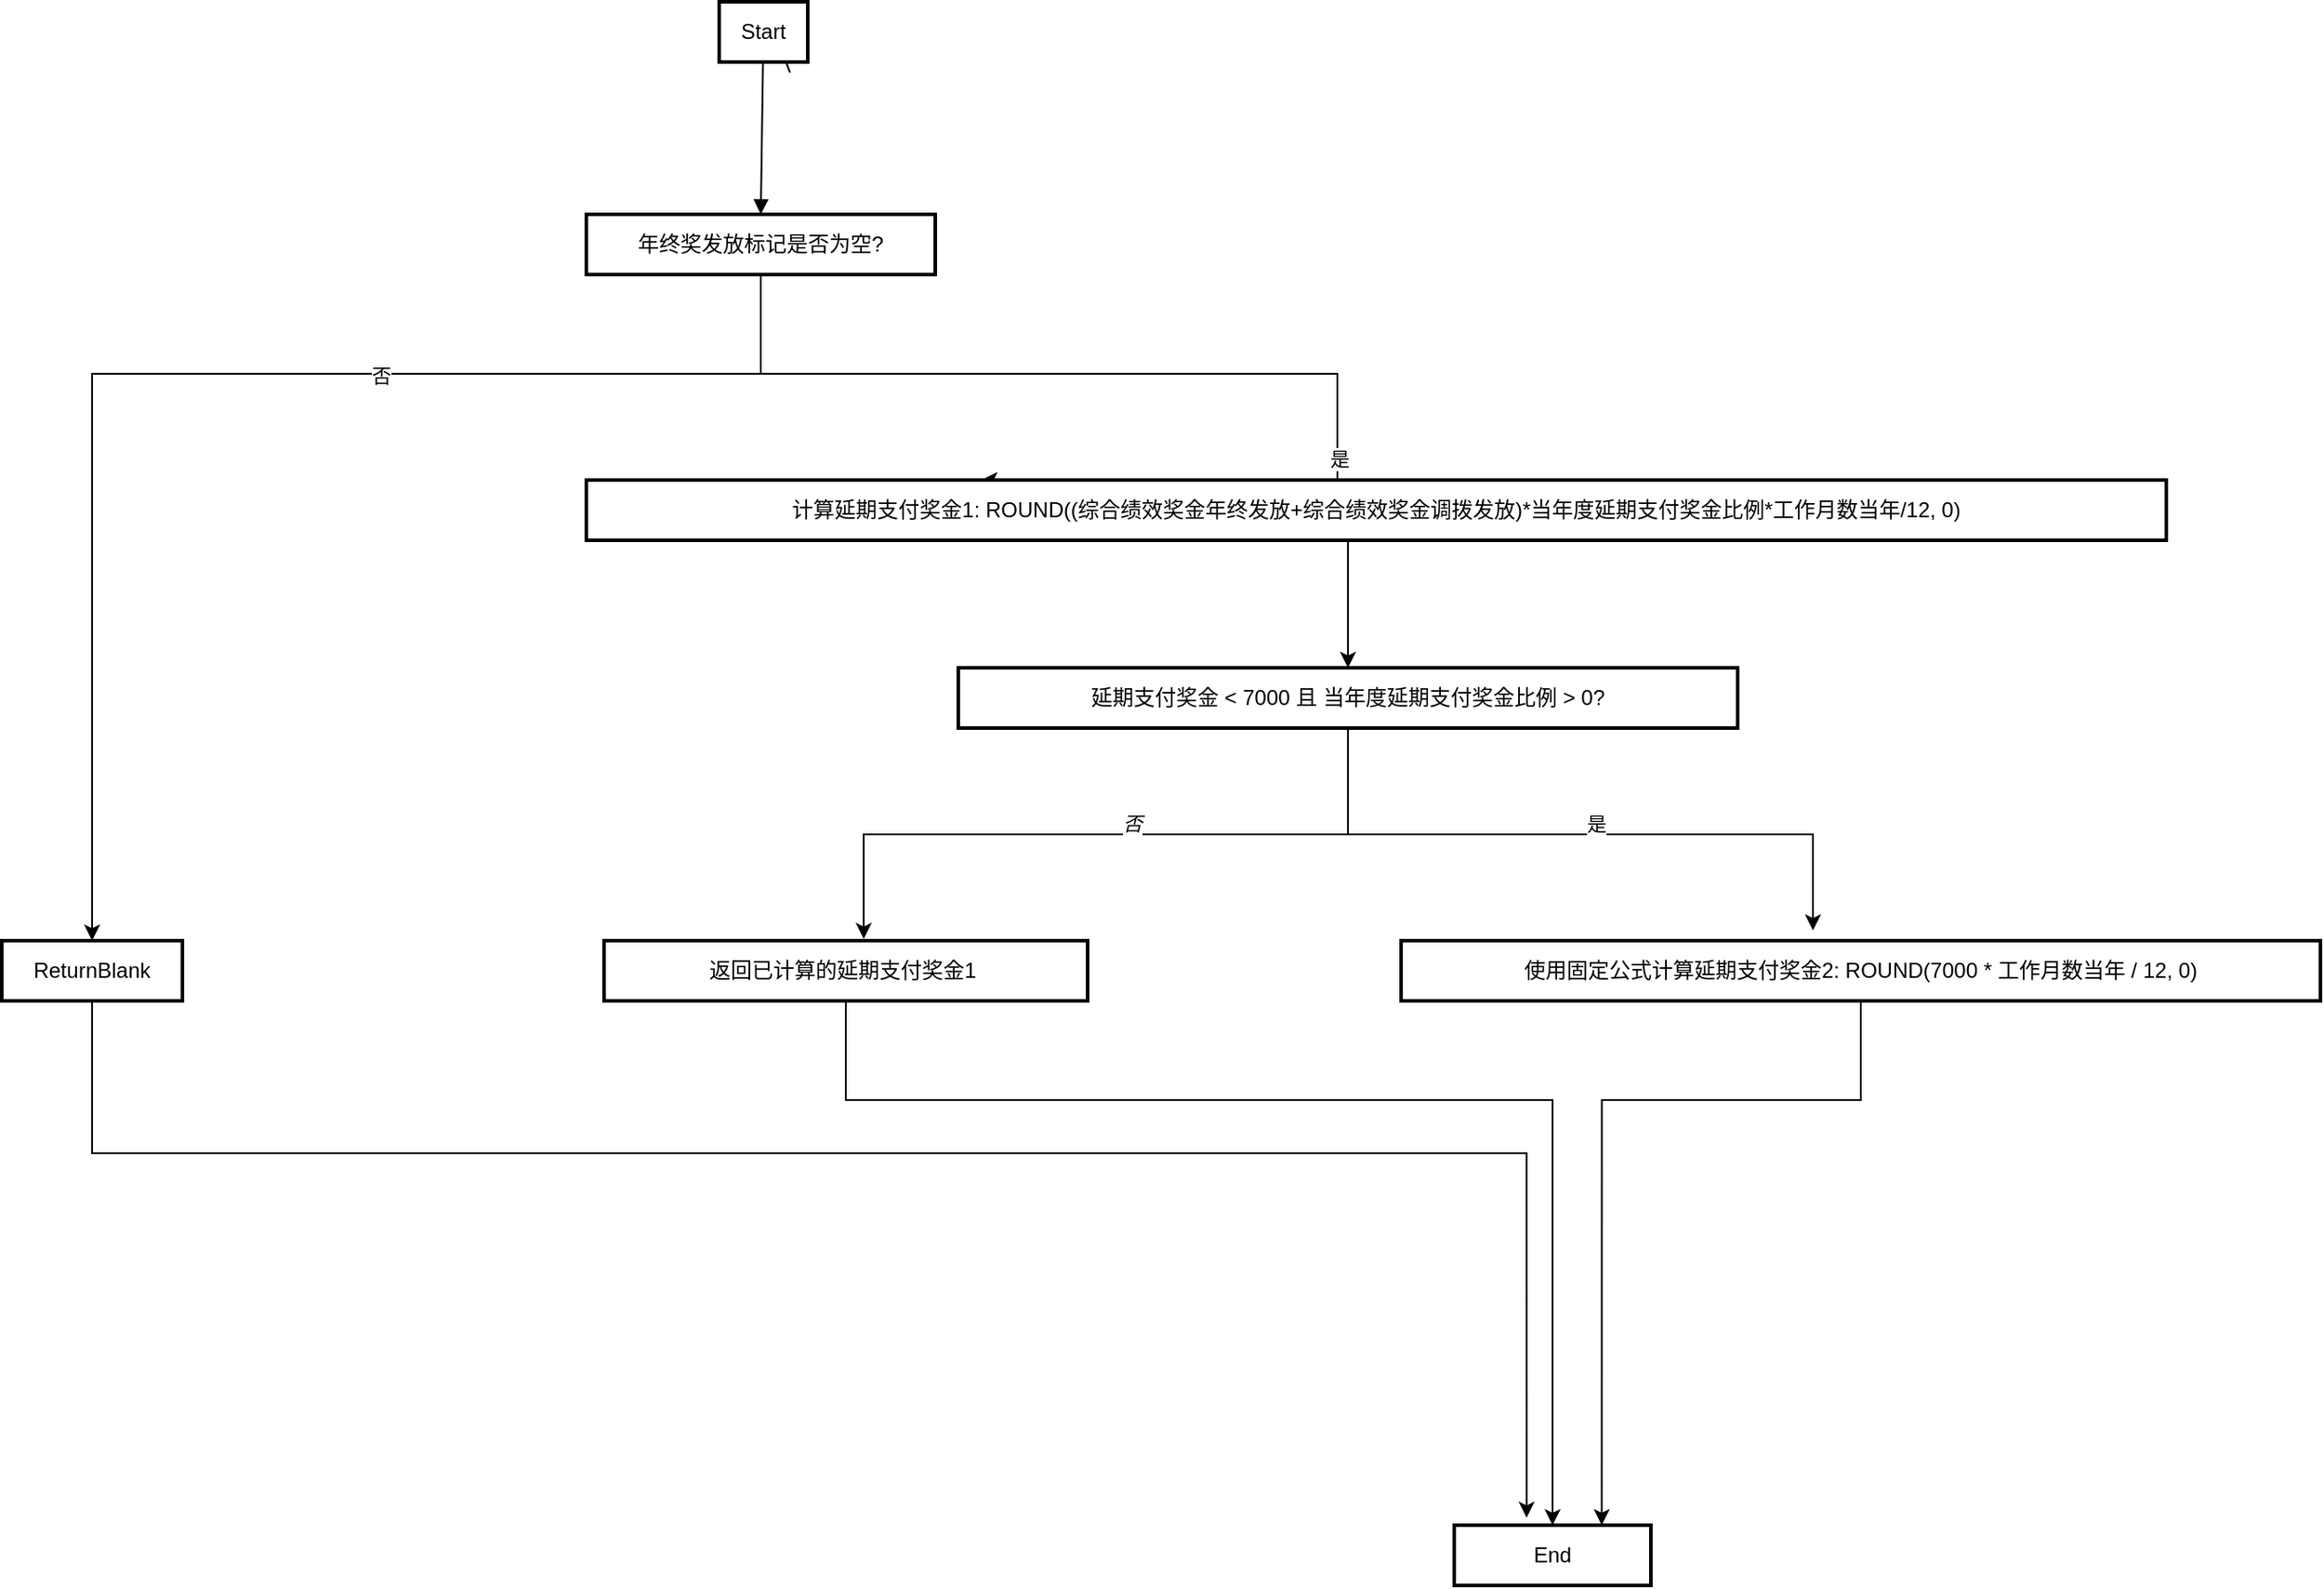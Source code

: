 <mxfile version="23.1.1" type="github">
  <diagram name="Page-1" id="5SFYM8M0t-itLqug8rAs">
    <mxGraphModel dx="1592" dy="10976" grid="1" gridSize="10" guides="1" tooltips="1" connect="1" arrows="1" fold="1" page="1" pageScale="1" pageWidth="10000" pageHeight="10000" math="0" shadow="0">
      <root>
        <mxCell id="0" />
        <mxCell id="1" parent="0" />
        <mxCell id="5QVgmq1AskSANUEn1EZR-24" style="edgeStyle=orthogonalEdgeStyle;rounded=0;orthogonalLoop=1;jettySize=auto;html=1;entryX=0.5;entryY=0;entryDx=0;entryDy=0;" edge="1" parent="1" source="5QVgmq1AskSANUEn1EZR-2" target="5QVgmq1AskSANUEn1EZR-4">
          <mxGeometry relative="1" as="geometry">
            <Array as="points">
              <mxPoint x="569" y="-120" />
              <mxPoint x="191" y="-120" />
            </Array>
          </mxGeometry>
        </mxCell>
        <mxCell id="5QVgmq1AskSANUEn1EZR-25" value="否&lt;br&gt;" style="edgeLabel;html=1;align=center;verticalAlign=middle;resizable=0;points=[];" vertex="1" connectable="0" parent="5QVgmq1AskSANUEn1EZR-24">
          <mxGeometry x="-0.283" y="1" relative="1" as="geometry">
            <mxPoint x="-1" as="offset" />
          </mxGeometry>
        </mxCell>
        <mxCell id="5QVgmq1AskSANUEn1EZR-26" style="edgeStyle=orthogonalEdgeStyle;rounded=0;orthogonalLoop=1;jettySize=auto;html=1;entryX=0.25;entryY=0;entryDx=0;entryDy=0;" edge="1" parent="1" source="5QVgmq1AskSANUEn1EZR-2" target="5QVgmq1AskSANUEn1EZR-3">
          <mxGeometry relative="1" as="geometry">
            <Array as="points">
              <mxPoint x="569" y="-120" />
              <mxPoint x="894" y="-120" />
            </Array>
          </mxGeometry>
        </mxCell>
        <mxCell id="5QVgmq1AskSANUEn1EZR-27" value="是" style="edgeLabel;html=1;align=center;verticalAlign=middle;resizable=0;points=[];" vertex="1" connectable="0" parent="5QVgmq1AskSANUEn1EZR-26">
          <mxGeometry x="0.335" y="1" relative="1" as="geometry">
            <mxPoint as="offset" />
          </mxGeometry>
        </mxCell>
        <mxCell id="5QVgmq1AskSANUEn1EZR-2" value="年终奖发放标记是否为空?" style="whiteSpace=wrap;strokeWidth=2;" vertex="1" parent="1">
          <mxGeometry x="470" y="-210" width="197" height="34" as="geometry" />
        </mxCell>
        <mxCell id="5QVgmq1AskSANUEn1EZR-32" style="edgeStyle=orthogonalEdgeStyle;rounded=0;orthogonalLoop=1;jettySize=auto;html=1;entryX=0.5;entryY=0;entryDx=0;entryDy=0;" edge="1" parent="1" source="5QVgmq1AskSANUEn1EZR-3" target="5QVgmq1AskSANUEn1EZR-5">
          <mxGeometry relative="1" as="geometry">
            <Array as="points">
              <mxPoint x="900" />
              <mxPoint x="900" />
            </Array>
          </mxGeometry>
        </mxCell>
        <mxCell id="5QVgmq1AskSANUEn1EZR-3" value="计算延期支付奖金1: ROUND((综合绩效奖金年终发放+综合绩效奖金调拨发放)*当年度延期支付奖金比例*工作月数当年/12, 0)" style="whiteSpace=wrap;strokeWidth=2;" vertex="1" parent="1">
          <mxGeometry x="470" y="-60" width="892" height="34" as="geometry" />
        </mxCell>
        <mxCell id="5QVgmq1AskSANUEn1EZR-4" value="ReturnBlank" style="whiteSpace=wrap;strokeWidth=2;" vertex="1" parent="1">
          <mxGeometry x="140" y="200" width="102" height="34" as="geometry" />
        </mxCell>
        <mxCell id="5QVgmq1AskSANUEn1EZR-5" value="延期支付奖金 &lt; 7000 且 当年度延期支付奖金比例 &gt; 0?" style="whiteSpace=wrap;strokeWidth=2;" vertex="1" parent="1">
          <mxGeometry x="680" y="46" width="440" height="34" as="geometry" />
        </mxCell>
        <mxCell id="5QVgmq1AskSANUEn1EZR-36" style="edgeStyle=orthogonalEdgeStyle;rounded=0;orthogonalLoop=1;jettySize=auto;html=1;entryX=0.75;entryY=0;entryDx=0;entryDy=0;" edge="1" parent="1" source="5QVgmq1AskSANUEn1EZR-6" target="5QVgmq1AskSANUEn1EZR-8">
          <mxGeometry relative="1" as="geometry">
            <Array as="points">
              <mxPoint x="1189" y="290" />
              <mxPoint x="1043" y="290" />
            </Array>
          </mxGeometry>
        </mxCell>
        <mxCell id="5QVgmq1AskSANUEn1EZR-6" value="使用固定公式计算延期支付奖金2: ROUND(7000 * 工作月数当年 / 12, 0)" style="whiteSpace=wrap;strokeWidth=2;" vertex="1" parent="1">
          <mxGeometry x="930" y="200" width="519" height="34" as="geometry" />
        </mxCell>
        <mxCell id="5QVgmq1AskSANUEn1EZR-35" style="edgeStyle=orthogonalEdgeStyle;rounded=0;orthogonalLoop=1;jettySize=auto;html=1;entryX=0.5;entryY=0;entryDx=0;entryDy=0;" edge="1" parent="1" source="5QVgmq1AskSANUEn1EZR-7" target="5QVgmq1AskSANUEn1EZR-8">
          <mxGeometry relative="1" as="geometry">
            <Array as="points">
              <mxPoint x="617" y="290" />
              <mxPoint x="1015" y="290" />
            </Array>
          </mxGeometry>
        </mxCell>
        <mxCell id="5QVgmq1AskSANUEn1EZR-7" value="返回已计算的延期支付奖金1 " style="whiteSpace=wrap;strokeWidth=2;" vertex="1" parent="1">
          <mxGeometry x="480" y="200" width="273" height="34" as="geometry" />
        </mxCell>
        <mxCell id="5QVgmq1AskSANUEn1EZR-8" value="End" style="whiteSpace=wrap;strokeWidth=2;" vertex="1" parent="1">
          <mxGeometry x="960" y="530" width="111" height="34" as="geometry" />
        </mxCell>
        <mxCell id="5QVgmq1AskSANUEn1EZR-9" value="" style="curved=1;startArrow=none;endArrow=block;entryX=0.5;entryY=0;rounded=0;entryDx=0;entryDy=0;" edge="1" parent="1" source="5QVgmq1AskSANUEn1EZR-1" target="5QVgmq1AskSANUEn1EZR-2">
          <mxGeometry relative="1" as="geometry">
            <Array as="points" />
            <mxPoint x="585" y="-290" as="sourcePoint" />
          </mxGeometry>
        </mxCell>
        <mxCell id="5QVgmq1AskSANUEn1EZR-19" style="edgeStyle=orthogonalEdgeStyle;rounded=0;orthogonalLoop=1;jettySize=auto;html=1;entryX=0.537;entryY=-0.029;entryDx=0;entryDy=0;entryPerimeter=0;" edge="1" parent="1" source="5QVgmq1AskSANUEn1EZR-5" target="5QVgmq1AskSANUEn1EZR-7">
          <mxGeometry relative="1" as="geometry" />
        </mxCell>
        <mxCell id="5QVgmq1AskSANUEn1EZR-20" value="&lt;i&gt;否&lt;br&gt;&lt;br&gt;&lt;/i&gt;" style="edgeLabel;html=1;align=center;verticalAlign=middle;resizable=0;points=[];" vertex="1" connectable="0" parent="5QVgmq1AskSANUEn1EZR-19">
          <mxGeometry x="-0.069" y="1" relative="1" as="geometry">
            <mxPoint as="offset" />
          </mxGeometry>
        </mxCell>
        <mxCell id="5QVgmq1AskSANUEn1EZR-21" style="edgeStyle=orthogonalEdgeStyle;rounded=0;orthogonalLoop=1;jettySize=auto;html=1;entryX=0.448;entryY=-0.17;entryDx=0;entryDy=0;entryPerimeter=0;" edge="1" parent="1" source="5QVgmq1AskSANUEn1EZR-5" target="5QVgmq1AskSANUEn1EZR-6">
          <mxGeometry relative="1" as="geometry">
            <Array as="points">
              <mxPoint x="900" y="140" />
              <mxPoint x="1163" y="140" />
            </Array>
          </mxGeometry>
        </mxCell>
        <mxCell id="5QVgmq1AskSANUEn1EZR-22" value="是" style="edgeLabel;html=1;align=center;verticalAlign=middle;resizable=0;points=[];" vertex="1" connectable="0" parent="5QVgmq1AskSANUEn1EZR-21">
          <mxGeometry x="0.061" y="6" relative="1" as="geometry">
            <mxPoint as="offset" />
          </mxGeometry>
        </mxCell>
        <mxCell id="5QVgmq1AskSANUEn1EZR-29" value="" style="curved=1;startArrow=none;endArrow=block;entryX=0.5;entryY=0;rounded=0;entryDx=0;entryDy=0;" edge="1" parent="1" target="5QVgmq1AskSANUEn1EZR-1">
          <mxGeometry relative="1" as="geometry">
            <Array as="points" />
            <mxPoint x="585" y="-290" as="sourcePoint" />
            <mxPoint x="569" y="-210" as="targetPoint" />
          </mxGeometry>
        </mxCell>
        <mxCell id="5QVgmq1AskSANUEn1EZR-1" value="Start" style="whiteSpace=wrap;strokeWidth=2;" vertex="1" parent="1">
          <mxGeometry x="545" y="-330" width="50" height="34" as="geometry" />
        </mxCell>
        <mxCell id="5QVgmq1AskSANUEn1EZR-34" style="edgeStyle=orthogonalEdgeStyle;rounded=0;orthogonalLoop=1;jettySize=auto;html=1;entryX=0.368;entryY=-0.124;entryDx=0;entryDy=0;entryPerimeter=0;" edge="1" parent="1" source="5QVgmq1AskSANUEn1EZR-4" target="5QVgmq1AskSANUEn1EZR-8">
          <mxGeometry relative="1" as="geometry">
            <Array as="points">
              <mxPoint x="191" y="320" />
              <mxPoint x="1001" y="320" />
            </Array>
          </mxGeometry>
        </mxCell>
      </root>
    </mxGraphModel>
  </diagram>
</mxfile>
